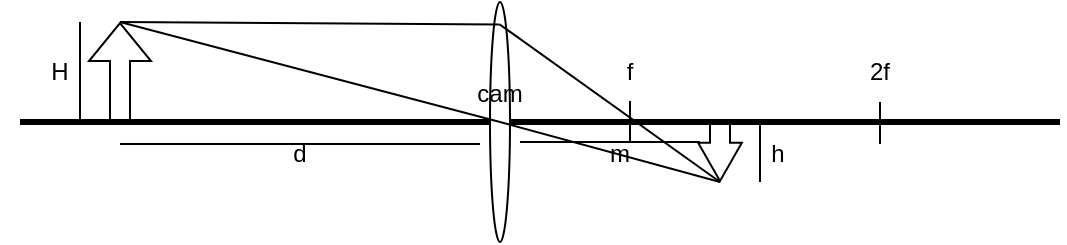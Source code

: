 <mxfile version="22.0.8" type="device">
  <diagram name="Page-1" id="vvDC1Us-YULZ6MWQphX9">
    <mxGraphModel dx="594" dy="338" grid="1" gridSize="10" guides="1" tooltips="1" connect="1" arrows="1" fold="1" page="1" pageScale="1" pageWidth="850" pageHeight="1100" math="0" shadow="0">
      <root>
        <mxCell id="0" />
        <mxCell id="1" parent="0" />
        <mxCell id="RSrO0qOCgvpYjwJMyOpI-1" value="" style="endArrow=none;html=1;rounded=0;strokeWidth=3;" edge="1" parent="1" source="RSrO0qOCgvpYjwJMyOpI-3">
          <mxGeometry width="50" height="50" relative="1" as="geometry">
            <mxPoint x="120" y="160" as="sourcePoint" />
            <mxPoint x="640" y="160" as="targetPoint" />
          </mxGeometry>
        </mxCell>
        <mxCell id="RSrO0qOCgvpYjwJMyOpI-2" value="" style="shape=flexArrow;endArrow=classic;html=1;rounded=0;" edge="1" parent="1">
          <mxGeometry width="50" height="50" relative="1" as="geometry">
            <mxPoint x="170" y="160" as="sourcePoint" />
            <mxPoint x="170" y="110" as="targetPoint" />
          </mxGeometry>
        </mxCell>
        <mxCell id="RSrO0qOCgvpYjwJMyOpI-4" value="" style="endArrow=none;html=1;rounded=0;strokeWidth=3;" edge="1" parent="1" target="RSrO0qOCgvpYjwJMyOpI-3">
          <mxGeometry width="50" height="50" relative="1" as="geometry">
            <mxPoint x="120" y="160" as="sourcePoint" />
            <mxPoint x="640" y="160" as="targetPoint" />
          </mxGeometry>
        </mxCell>
        <mxCell id="RSrO0qOCgvpYjwJMyOpI-3" value="" style="ellipse;whiteSpace=wrap;html=1;" vertex="1" parent="1">
          <mxGeometry x="355" y="100" width="10" height="120" as="geometry" />
        </mxCell>
        <mxCell id="RSrO0qOCgvpYjwJMyOpI-5" value="" style="endArrow=none;html=1;rounded=0;" edge="1" parent="1">
          <mxGeometry width="50" height="50" relative="1" as="geometry">
            <mxPoint x="170" y="110" as="sourcePoint" />
            <mxPoint x="360" y="160" as="targetPoint" />
          </mxGeometry>
        </mxCell>
        <mxCell id="RSrO0qOCgvpYjwJMyOpI-6" value="" style="endArrow=none;html=1;rounded=0;entryX=0.471;entryY=0.094;entryDx=0;entryDy=0;entryPerimeter=0;" edge="1" parent="1" target="RSrO0qOCgvpYjwJMyOpI-3">
          <mxGeometry width="50" height="50" relative="1" as="geometry">
            <mxPoint x="170" y="110" as="sourcePoint" />
            <mxPoint x="450" y="150" as="targetPoint" />
          </mxGeometry>
        </mxCell>
        <mxCell id="RSrO0qOCgvpYjwJMyOpI-7" value="" style="shape=flexArrow;endArrow=classic;html=1;rounded=0;endWidth=10.857;endSize=6.046;" edge="1" parent="1">
          <mxGeometry width="50" height="50" relative="1" as="geometry">
            <mxPoint x="470" y="160" as="sourcePoint" />
            <mxPoint x="470" y="190" as="targetPoint" />
          </mxGeometry>
        </mxCell>
        <mxCell id="RSrO0qOCgvpYjwJMyOpI-8" value="" style="endArrow=none;html=1;rounded=0;" edge="1" parent="1">
          <mxGeometry width="50" height="50" relative="1" as="geometry">
            <mxPoint x="360" y="160" as="sourcePoint" />
            <mxPoint x="470" y="190" as="targetPoint" />
          </mxGeometry>
        </mxCell>
        <mxCell id="RSrO0qOCgvpYjwJMyOpI-9" value="" style="endArrow=none;html=1;rounded=0;exitX=0.479;exitY=0.093;exitDx=0;exitDy=0;exitPerimeter=0;" edge="1" parent="1" source="RSrO0qOCgvpYjwJMyOpI-3">
          <mxGeometry width="50" height="50" relative="1" as="geometry">
            <mxPoint x="400" y="180" as="sourcePoint" />
            <mxPoint x="470" y="190" as="targetPoint" />
          </mxGeometry>
        </mxCell>
        <mxCell id="RSrO0qOCgvpYjwJMyOpI-12" value="H" style="text;html=1;strokeColor=none;fillColor=none;align=center;verticalAlign=middle;whiteSpace=wrap;rounded=0;" vertex="1" parent="1">
          <mxGeometry x="110" y="120" width="60" height="30" as="geometry" />
        </mxCell>
        <mxCell id="RSrO0qOCgvpYjwJMyOpI-14" value="h" style="text;html=1;strokeColor=none;fillColor=none;align=center;verticalAlign=middle;whiteSpace=wrap;rounded=0;" vertex="1" parent="1">
          <mxGeometry x="469" y="161" width="60" height="30" as="geometry" />
        </mxCell>
        <mxCell id="RSrO0qOCgvpYjwJMyOpI-16" value="" style="endArrow=none;html=1;rounded=0;" edge="1" parent="1">
          <mxGeometry width="50" height="50" relative="1" as="geometry">
            <mxPoint x="150" y="160" as="sourcePoint" />
            <mxPoint x="150" y="110" as="targetPoint" />
          </mxGeometry>
        </mxCell>
        <mxCell id="RSrO0qOCgvpYjwJMyOpI-17" value="" style="endArrow=none;html=1;rounded=0;" edge="1" parent="1">
          <mxGeometry width="50" height="50" relative="1" as="geometry">
            <mxPoint x="490" y="190" as="sourcePoint" />
            <mxPoint x="490" y="160" as="targetPoint" />
          </mxGeometry>
        </mxCell>
        <mxCell id="RSrO0qOCgvpYjwJMyOpI-18" value="cam" style="text;html=1;strokeColor=none;fillColor=none;align=center;verticalAlign=middle;whiteSpace=wrap;rounded=0;" vertex="1" parent="1">
          <mxGeometry x="330" y="131" width="60" height="30" as="geometry" />
        </mxCell>
        <mxCell id="RSrO0qOCgvpYjwJMyOpI-19" value="" style="endArrow=none;html=1;rounded=0;" edge="1" parent="1">
          <mxGeometry width="50" height="50" relative="1" as="geometry">
            <mxPoint x="170" y="171" as="sourcePoint" />
            <mxPoint x="350" y="171" as="targetPoint" />
          </mxGeometry>
        </mxCell>
        <mxCell id="RSrO0qOCgvpYjwJMyOpI-20" value="d" style="text;html=1;strokeColor=none;fillColor=none;align=center;verticalAlign=middle;whiteSpace=wrap;rounded=0;" vertex="1" parent="1">
          <mxGeometry x="230" y="161" width="60" height="30" as="geometry" />
        </mxCell>
        <mxCell id="RSrO0qOCgvpYjwJMyOpI-21" value="" style="endArrow=none;html=1;rounded=0;" edge="1" parent="1">
          <mxGeometry width="50" height="50" relative="1" as="geometry">
            <mxPoint x="460" y="170" as="sourcePoint" />
            <mxPoint x="370" y="170" as="targetPoint" />
          </mxGeometry>
        </mxCell>
        <mxCell id="RSrO0qOCgvpYjwJMyOpI-22" value="m" style="text;html=1;strokeColor=none;fillColor=none;align=center;verticalAlign=middle;whiteSpace=wrap;rounded=0;" vertex="1" parent="1">
          <mxGeometry x="390" y="161" width="60" height="30" as="geometry" />
        </mxCell>
        <mxCell id="RSrO0qOCgvpYjwJMyOpI-25" value="" style="endArrow=none;html=1;rounded=0;" edge="1" parent="1">
          <mxGeometry width="50" height="50" relative="1" as="geometry">
            <mxPoint x="425" y="149.5" as="sourcePoint" />
            <mxPoint x="425" y="170.5" as="targetPoint" />
          </mxGeometry>
        </mxCell>
        <mxCell id="RSrO0qOCgvpYjwJMyOpI-26" value="" style="endArrow=none;html=1;rounded=0;" edge="1" parent="1">
          <mxGeometry width="50" height="50" relative="1" as="geometry">
            <mxPoint x="550" y="150" as="sourcePoint" />
            <mxPoint x="550" y="171" as="targetPoint" />
          </mxGeometry>
        </mxCell>
        <mxCell id="RSrO0qOCgvpYjwJMyOpI-27" value="f" style="text;html=1;strokeColor=none;fillColor=none;align=center;verticalAlign=middle;whiteSpace=wrap;rounded=0;" vertex="1" parent="1">
          <mxGeometry x="395" y="120" width="60" height="30" as="geometry" />
        </mxCell>
        <mxCell id="RSrO0qOCgvpYjwJMyOpI-28" value="2f" style="text;html=1;strokeColor=none;fillColor=none;align=center;verticalAlign=middle;whiteSpace=wrap;rounded=0;" vertex="1" parent="1">
          <mxGeometry x="520" y="120" width="60" height="30" as="geometry" />
        </mxCell>
      </root>
    </mxGraphModel>
  </diagram>
</mxfile>
